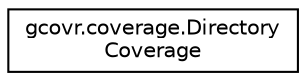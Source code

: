 digraph "Graphical Class Hierarchy"
{
 // LATEX_PDF_SIZE
  edge [fontname="Helvetica",fontsize="10",labelfontname="Helvetica",labelfontsize="10"];
  node [fontname="Helvetica",fontsize="10",shape=record];
  rankdir="LR";
  Node0 [label="gcovr.coverage.Directory\lCoverage",height=0.2,width=0.4,color="black", fillcolor="white", style="filled",URL="$classgcovr_1_1coverage_1_1DirectoryCoverage.html",tooltip=" "];
}
